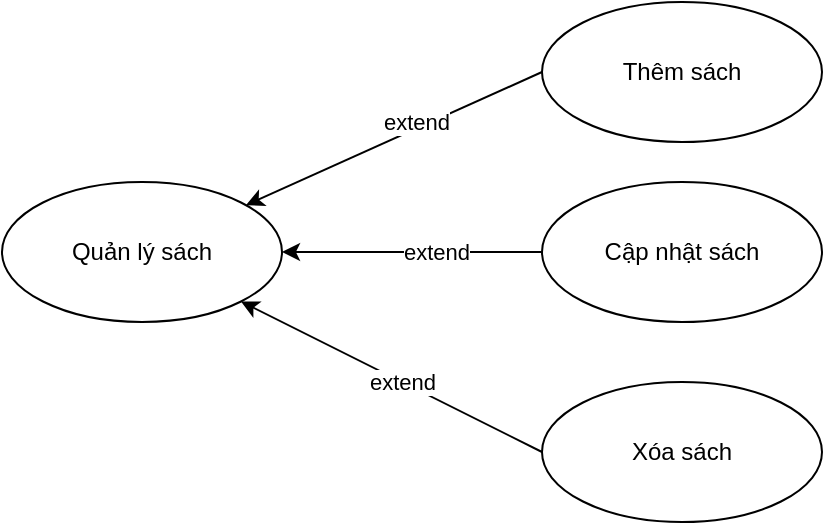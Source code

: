 <mxfile version="24.7.14">
  <diagram name="Page-1" id="wJkc486yKorWzy__111r">
    <mxGraphModel dx="1002" dy="565" grid="1" gridSize="10" guides="1" tooltips="1" connect="1" arrows="1" fold="1" page="1" pageScale="1" pageWidth="1654" pageHeight="2336" math="0" shadow="0">
      <root>
        <mxCell id="0" />
        <mxCell id="1" parent="0" />
        <mxCell id="X89F0w0ZCcd9p6oeTTbP-5" style="rounded=0;orthogonalLoop=1;jettySize=auto;html=1;exitX=0;exitY=0.5;exitDx=0;exitDy=0;" edge="1" parent="1" source="X89F0w0ZCcd9p6oeTTbP-2" target="X89F0w0ZCcd9p6oeTTbP-1">
          <mxGeometry relative="1" as="geometry" />
        </mxCell>
        <mxCell id="X89F0w0ZCcd9p6oeTTbP-8" value="extend" style="edgeLabel;html=1;align=center;verticalAlign=middle;resizable=0;points=[];" vertex="1" connectable="0" parent="X89F0w0ZCcd9p6oeTTbP-5">
          <mxGeometry x="-0.163" y="-3" relative="1" as="geometry">
            <mxPoint as="offset" />
          </mxGeometry>
        </mxCell>
        <mxCell id="X89F0w0ZCcd9p6oeTTbP-6" style="rounded=0;orthogonalLoop=1;jettySize=auto;html=1;exitX=0;exitY=0.5;exitDx=0;exitDy=0;" edge="1" parent="1" source="X89F0w0ZCcd9p6oeTTbP-3" target="X89F0w0ZCcd9p6oeTTbP-1">
          <mxGeometry relative="1" as="geometry" />
        </mxCell>
        <mxCell id="X89F0w0ZCcd9p6oeTTbP-7" style="rounded=0;orthogonalLoop=1;jettySize=auto;html=1;exitX=0;exitY=0.5;exitDx=0;exitDy=0;" edge="1" parent="1" source="X89F0w0ZCcd9p6oeTTbP-4" target="X89F0w0ZCcd9p6oeTTbP-1">
          <mxGeometry relative="1" as="geometry" />
        </mxCell>
        <mxCell id="X89F0w0ZCcd9p6oeTTbP-1" value="Quản lý sách" style="ellipse;whiteSpace=wrap;html=1;" vertex="1" parent="1">
          <mxGeometry x="200" y="160" width="140" height="70" as="geometry" />
        </mxCell>
        <mxCell id="X89F0w0ZCcd9p6oeTTbP-2" value="Thêm sách" style="ellipse;whiteSpace=wrap;html=1;" vertex="1" parent="1">
          <mxGeometry x="470" y="70" width="140" height="70" as="geometry" />
        </mxCell>
        <mxCell id="X89F0w0ZCcd9p6oeTTbP-3" value="Cập nhật sách" style="ellipse;whiteSpace=wrap;html=1;" vertex="1" parent="1">
          <mxGeometry x="470" y="160" width="140" height="70" as="geometry" />
        </mxCell>
        <mxCell id="X89F0w0ZCcd9p6oeTTbP-4" value="Xóa sách" style="ellipse;whiteSpace=wrap;html=1;" vertex="1" parent="1">
          <mxGeometry x="470" y="260" width="140" height="70" as="geometry" />
        </mxCell>
        <mxCell id="X89F0w0ZCcd9p6oeTTbP-9" value="extend" style="edgeLabel;html=1;align=center;verticalAlign=middle;resizable=0;points=[];" vertex="1" connectable="0" parent="1">
          <mxGeometry x="416.758" y="194.999" as="geometry" />
        </mxCell>
        <mxCell id="X89F0w0ZCcd9p6oeTTbP-10" value="extend" style="edgeLabel;html=1;align=center;verticalAlign=middle;resizable=0;points=[];" vertex="1" connectable="0" parent="1">
          <mxGeometry x="399.998" y="259.999" as="geometry" />
        </mxCell>
      </root>
    </mxGraphModel>
  </diagram>
</mxfile>
